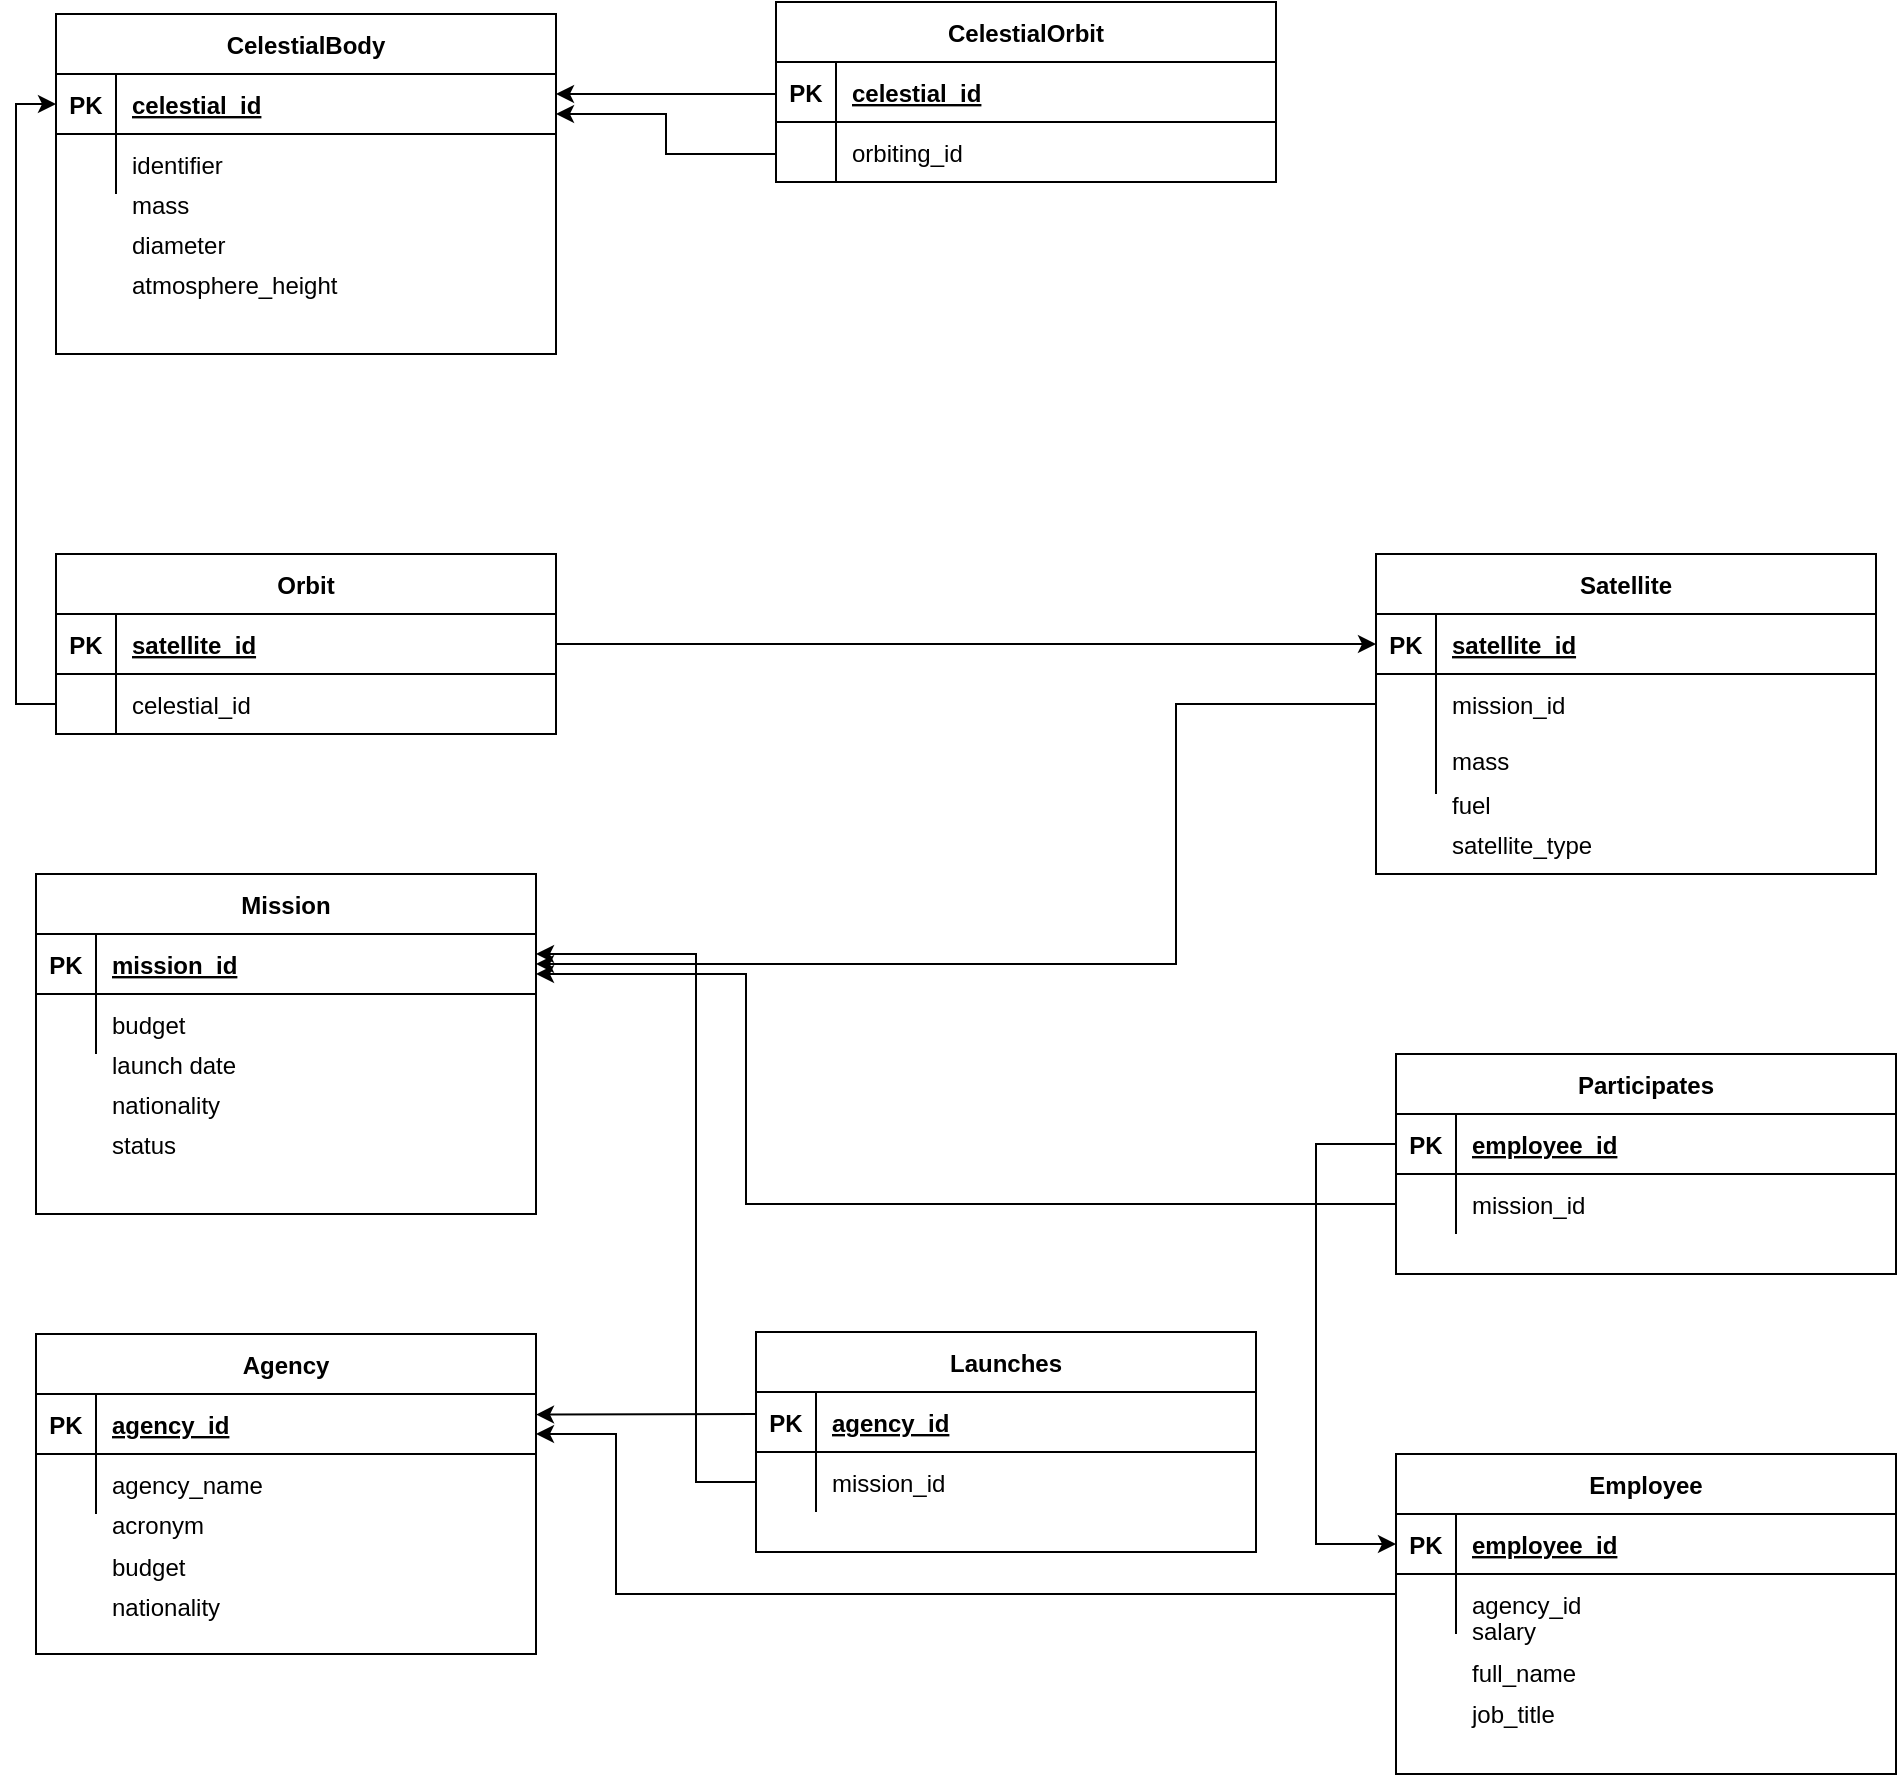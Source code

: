 <mxfile version="22.0.2" type="device">
  <diagram id="R2lEEEUBdFMjLlhIrx00" name="Page-1">
    <mxGraphModel dx="1418" dy="828" grid="1" gridSize="10" guides="1" tooltips="1" connect="1" arrows="1" fold="1" page="1" pageScale="1" pageWidth="850" pageHeight="1100" math="0" shadow="0" extFonts="Permanent Marker^https://fonts.googleapis.com/css?family=Permanent+Marker">
      <root>
        <mxCell id="0" />
        <mxCell id="1" parent="0" />
        <mxCell id="m0_RMol66rqbVka9p6_b-2" value="Orbit" style="shape=table;startSize=30;container=1;collapsible=1;childLayout=tableLayout;fixedRows=1;rowLines=0;fontStyle=1;align=center;resizeLast=1;" parent="1" vertex="1">
          <mxGeometry x="120" y="340" width="250" height="90" as="geometry" />
        </mxCell>
        <mxCell id="m0_RMol66rqbVka9p6_b-3" value="" style="shape=partialRectangle;collapsible=0;dropTarget=0;pointerEvents=0;fillColor=none;points=[[0,0.5],[1,0.5]];portConstraint=eastwest;top=0;left=0;right=0;bottom=1;" parent="m0_RMol66rqbVka9p6_b-2" vertex="1">
          <mxGeometry y="30" width="250" height="30" as="geometry" />
        </mxCell>
        <mxCell id="m0_RMol66rqbVka9p6_b-4" value="PK" style="shape=partialRectangle;overflow=hidden;connectable=0;fillColor=none;top=0;left=0;bottom=0;right=0;fontStyle=1;" parent="m0_RMol66rqbVka9p6_b-3" vertex="1">
          <mxGeometry width="30" height="30" as="geometry">
            <mxRectangle width="30" height="30" as="alternateBounds" />
          </mxGeometry>
        </mxCell>
        <mxCell id="m0_RMol66rqbVka9p6_b-5" value="satellite_id" style="shape=partialRectangle;overflow=hidden;connectable=0;fillColor=none;top=0;left=0;bottom=0;right=0;align=left;spacingLeft=6;fontStyle=5;" parent="m0_RMol66rqbVka9p6_b-3" vertex="1">
          <mxGeometry x="30" width="220" height="30" as="geometry">
            <mxRectangle width="220" height="30" as="alternateBounds" />
          </mxGeometry>
        </mxCell>
        <mxCell id="m0_RMol66rqbVka9p6_b-6" value="" style="shape=partialRectangle;collapsible=0;dropTarget=0;pointerEvents=0;fillColor=none;points=[[0,0.5],[1,0.5]];portConstraint=eastwest;top=0;left=0;right=0;bottom=0;" parent="m0_RMol66rqbVka9p6_b-2" vertex="1">
          <mxGeometry y="60" width="250" height="30" as="geometry" />
        </mxCell>
        <mxCell id="m0_RMol66rqbVka9p6_b-7" value="" style="shape=partialRectangle;overflow=hidden;connectable=0;fillColor=none;top=0;left=0;bottom=0;right=0;" parent="m0_RMol66rqbVka9p6_b-6" vertex="1">
          <mxGeometry width="30" height="30" as="geometry">
            <mxRectangle width="30" height="30" as="alternateBounds" />
          </mxGeometry>
        </mxCell>
        <mxCell id="m0_RMol66rqbVka9p6_b-8" value="celestial_id" style="shape=partialRectangle;overflow=hidden;connectable=0;fillColor=none;top=0;left=0;bottom=0;right=0;align=left;spacingLeft=6;" parent="m0_RMol66rqbVka9p6_b-6" vertex="1">
          <mxGeometry x="30" width="220" height="30" as="geometry">
            <mxRectangle width="220" height="30" as="alternateBounds" />
          </mxGeometry>
        </mxCell>
        <mxCell id="m0_RMol66rqbVka9p6_b-40" value="" style="group" parent="1" vertex="1" connectable="0">
          <mxGeometry x="790" y="340" width="250" height="180" as="geometry" />
        </mxCell>
        <mxCell id="C-vyLk0tnHw3VtMMgP7b-13" value="Satellite" style="shape=table;startSize=30;container=1;collapsible=1;childLayout=tableLayout;fixedRows=1;rowLines=0;fontStyle=1;align=center;resizeLast=1;" parent="m0_RMol66rqbVka9p6_b-40" vertex="1">
          <mxGeometry x="-10" width="250" height="160" as="geometry">
            <mxRectangle x="450" y="280" width="80" height="30" as="alternateBounds" />
          </mxGeometry>
        </mxCell>
        <mxCell id="C-vyLk0tnHw3VtMMgP7b-14" value="" style="shape=partialRectangle;collapsible=0;dropTarget=0;pointerEvents=0;fillColor=none;points=[[0,0.5],[1,0.5]];portConstraint=eastwest;top=0;left=0;right=0;bottom=1;" parent="C-vyLk0tnHw3VtMMgP7b-13" vertex="1">
          <mxGeometry y="30" width="250" height="30" as="geometry" />
        </mxCell>
        <mxCell id="C-vyLk0tnHw3VtMMgP7b-15" value="PK" style="shape=partialRectangle;overflow=hidden;connectable=0;fillColor=none;top=0;left=0;bottom=0;right=0;fontStyle=1;" parent="C-vyLk0tnHw3VtMMgP7b-14" vertex="1">
          <mxGeometry width="30" height="30" as="geometry">
            <mxRectangle width="30" height="30" as="alternateBounds" />
          </mxGeometry>
        </mxCell>
        <mxCell id="C-vyLk0tnHw3VtMMgP7b-16" value="satellite_id" style="shape=partialRectangle;overflow=hidden;connectable=0;fillColor=none;top=0;left=0;bottom=0;right=0;align=left;spacingLeft=6;fontStyle=5;" parent="C-vyLk0tnHw3VtMMgP7b-14" vertex="1">
          <mxGeometry x="30" width="220" height="30" as="geometry">
            <mxRectangle width="220" height="30" as="alternateBounds" />
          </mxGeometry>
        </mxCell>
        <mxCell id="C-vyLk0tnHw3VtMMgP7b-17" value="" style="shape=partialRectangle;collapsible=0;dropTarget=0;pointerEvents=0;fillColor=none;points=[[0,0.5],[1,0.5]];portConstraint=eastwest;top=0;left=0;right=0;bottom=0;" parent="C-vyLk0tnHw3VtMMgP7b-13" vertex="1">
          <mxGeometry y="60" width="250" height="30" as="geometry" />
        </mxCell>
        <mxCell id="C-vyLk0tnHw3VtMMgP7b-18" value="" style="shape=partialRectangle;overflow=hidden;connectable=0;fillColor=none;top=0;left=0;bottom=0;right=0;" parent="C-vyLk0tnHw3VtMMgP7b-17" vertex="1">
          <mxGeometry width="30" height="30" as="geometry">
            <mxRectangle width="30" height="30" as="alternateBounds" />
          </mxGeometry>
        </mxCell>
        <mxCell id="C-vyLk0tnHw3VtMMgP7b-19" value="mission_id" style="shape=partialRectangle;overflow=hidden;connectable=0;fillColor=none;top=0;left=0;bottom=0;right=0;align=left;spacingLeft=6;" parent="C-vyLk0tnHw3VtMMgP7b-17" vertex="1">
          <mxGeometry x="30" width="220" height="30" as="geometry">
            <mxRectangle width="220" height="30" as="alternateBounds" />
          </mxGeometry>
        </mxCell>
        <mxCell id="C-vyLk0tnHw3VtMMgP7b-20" value="" style="shape=partialRectangle;collapsible=0;dropTarget=0;pointerEvents=0;fillColor=none;points=[[0,0.5],[1,0.5]];portConstraint=eastwest;top=0;left=0;right=0;bottom=0;" parent="C-vyLk0tnHw3VtMMgP7b-13" vertex="1">
          <mxGeometry y="90" width="250" height="30" as="geometry" />
        </mxCell>
        <mxCell id="C-vyLk0tnHw3VtMMgP7b-21" value="" style="shape=partialRectangle;overflow=hidden;connectable=0;fillColor=none;top=0;left=0;bottom=0;right=0;" parent="C-vyLk0tnHw3VtMMgP7b-20" vertex="1">
          <mxGeometry width="30" height="30" as="geometry">
            <mxRectangle width="30" height="30" as="alternateBounds" />
          </mxGeometry>
        </mxCell>
        <mxCell id="C-vyLk0tnHw3VtMMgP7b-22" value="mass" style="shape=partialRectangle;overflow=hidden;connectable=0;fillColor=none;top=0;left=0;bottom=0;right=0;align=left;spacingLeft=6;verticalAlign=top;" parent="C-vyLk0tnHw3VtMMgP7b-20" vertex="1">
          <mxGeometry x="30" width="220" height="30" as="geometry">
            <mxRectangle width="220" height="30" as="alternateBounds" />
          </mxGeometry>
        </mxCell>
        <mxCell id="m0_RMol66rqbVka9p6_b-34" value="" style="shape=partialRectangle;collapsible=0;dropTarget=0;pointerEvents=0;fillColor=none;points=[[0,0.5],[1,0.5]];portConstraint=eastwest;top=0;left=0;right=0;bottom=0;" parent="m0_RMol66rqbVka9p6_b-40" vertex="1">
          <mxGeometry x="-10" y="110" width="250" height="30" as="geometry" />
        </mxCell>
        <mxCell id="m0_RMol66rqbVka9p6_b-35" value="" style="shape=partialRectangle;overflow=hidden;connectable=0;fillColor=none;top=0;left=0;bottom=0;right=0;" parent="m0_RMol66rqbVka9p6_b-34" vertex="1">
          <mxGeometry width="30" height="30" as="geometry">
            <mxRectangle width="30" height="30" as="alternateBounds" />
          </mxGeometry>
        </mxCell>
        <mxCell id="m0_RMol66rqbVka9p6_b-36" value="fuel" style="shape=partialRectangle;overflow=hidden;connectable=0;fillColor=none;top=0;left=0;bottom=0;right=0;align=left;spacingLeft=6;" parent="m0_RMol66rqbVka9p6_b-34" vertex="1">
          <mxGeometry x="30" width="220" height="30" as="geometry">
            <mxRectangle width="220" height="30" as="alternateBounds" />
          </mxGeometry>
        </mxCell>
        <mxCell id="m0_RMol66rqbVka9p6_b-37" value="" style="shape=partialRectangle;collapsible=0;dropTarget=0;pointerEvents=0;fillColor=none;points=[[0,0.5],[1,0.5]];portConstraint=eastwest;top=0;left=0;right=0;bottom=0;" parent="m0_RMol66rqbVka9p6_b-40" vertex="1">
          <mxGeometry x="-10" y="130" width="250" height="30" as="geometry" />
        </mxCell>
        <mxCell id="m0_RMol66rqbVka9p6_b-38" value="" style="shape=partialRectangle;overflow=hidden;connectable=0;fillColor=none;top=0;left=0;bottom=0;right=0;" parent="m0_RMol66rqbVka9p6_b-37" vertex="1">
          <mxGeometry width="30" height="30" as="geometry">
            <mxRectangle width="30" height="30" as="alternateBounds" />
          </mxGeometry>
        </mxCell>
        <mxCell id="m0_RMol66rqbVka9p6_b-39" value="satellite_type" style="shape=partialRectangle;overflow=hidden;connectable=0;fillColor=none;top=0;left=0;bottom=0;right=0;align=left;spacingLeft=6;" parent="m0_RMol66rqbVka9p6_b-37" vertex="1">
          <mxGeometry x="30" width="220" height="30" as="geometry">
            <mxRectangle width="220" height="30" as="alternateBounds" />
          </mxGeometry>
        </mxCell>
        <mxCell id="m0_RMol66rqbVka9p6_b-57" value="Mission" style="shape=table;startSize=30;container=1;collapsible=1;childLayout=tableLayout;fixedRows=1;rowLines=0;fontStyle=1;align=center;resizeLast=1;" parent="1" vertex="1">
          <mxGeometry x="110" y="500" width="250" height="170" as="geometry" />
        </mxCell>
        <mxCell id="m0_RMol66rqbVka9p6_b-58" value="" style="shape=partialRectangle;collapsible=0;dropTarget=0;pointerEvents=0;fillColor=none;points=[[0,0.5],[1,0.5]];portConstraint=eastwest;top=0;left=0;right=0;bottom=1;" parent="m0_RMol66rqbVka9p6_b-57" vertex="1">
          <mxGeometry y="30" width="250" height="30" as="geometry" />
        </mxCell>
        <mxCell id="m0_RMol66rqbVka9p6_b-59" value="PK" style="shape=partialRectangle;overflow=hidden;connectable=0;fillColor=none;top=0;left=0;bottom=0;right=0;fontStyle=1;" parent="m0_RMol66rqbVka9p6_b-58" vertex="1">
          <mxGeometry width="30" height="30" as="geometry">
            <mxRectangle width="30" height="30" as="alternateBounds" />
          </mxGeometry>
        </mxCell>
        <mxCell id="m0_RMol66rqbVka9p6_b-60" value="mission_id" style="shape=partialRectangle;overflow=hidden;connectable=0;fillColor=none;top=0;left=0;bottom=0;right=0;align=left;spacingLeft=6;fontStyle=5;" parent="m0_RMol66rqbVka9p6_b-58" vertex="1">
          <mxGeometry x="30" width="220" height="30" as="geometry">
            <mxRectangle width="220" height="30" as="alternateBounds" />
          </mxGeometry>
        </mxCell>
        <mxCell id="m0_RMol66rqbVka9p6_b-61" value="" style="shape=partialRectangle;collapsible=0;dropTarget=0;pointerEvents=0;fillColor=none;points=[[0,0.5],[1,0.5]];portConstraint=eastwest;top=0;left=0;right=0;bottom=0;" parent="m0_RMol66rqbVka9p6_b-57" vertex="1">
          <mxGeometry y="60" width="250" height="30" as="geometry" />
        </mxCell>
        <mxCell id="m0_RMol66rqbVka9p6_b-62" value="" style="shape=partialRectangle;overflow=hidden;connectable=0;fillColor=none;top=0;left=0;bottom=0;right=0;" parent="m0_RMol66rqbVka9p6_b-61" vertex="1">
          <mxGeometry width="30" height="30" as="geometry">
            <mxRectangle width="30" height="30" as="alternateBounds" />
          </mxGeometry>
        </mxCell>
        <mxCell id="m0_RMol66rqbVka9p6_b-63" value="budget" style="shape=partialRectangle;overflow=hidden;connectable=0;fillColor=none;top=0;left=0;bottom=0;right=0;align=left;spacingLeft=6;" parent="m0_RMol66rqbVka9p6_b-61" vertex="1">
          <mxGeometry x="30" width="220" height="30" as="geometry">
            <mxRectangle width="220" height="30" as="alternateBounds" />
          </mxGeometry>
        </mxCell>
        <mxCell id="m0_RMol66rqbVka9p6_b-80" value="" style="group" parent="1" vertex="1" connectable="0">
          <mxGeometry x="120" y="70" width="250" height="210" as="geometry" />
        </mxCell>
        <mxCell id="m0_RMol66rqbVka9p6_b-68" value="" style="group" parent="m0_RMol66rqbVka9p6_b-80" vertex="1" connectable="0">
          <mxGeometry width="250" height="210" as="geometry" />
        </mxCell>
        <mxCell id="C-vyLk0tnHw3VtMMgP7b-23" value="CelestialBody" style="shape=table;startSize=30;container=1;collapsible=1;childLayout=tableLayout;fixedRows=1;rowLines=0;fontStyle=1;align=center;resizeLast=1;" parent="m0_RMol66rqbVka9p6_b-68" vertex="1">
          <mxGeometry width="250" height="170" as="geometry" />
        </mxCell>
        <mxCell id="C-vyLk0tnHw3VtMMgP7b-24" value="" style="shape=partialRectangle;collapsible=0;dropTarget=0;pointerEvents=0;fillColor=none;points=[[0,0.5],[1,0.5]];portConstraint=eastwest;top=0;left=0;right=0;bottom=1;" parent="C-vyLk0tnHw3VtMMgP7b-23" vertex="1">
          <mxGeometry y="30" width="250" height="30" as="geometry" />
        </mxCell>
        <mxCell id="C-vyLk0tnHw3VtMMgP7b-25" value="PK" style="shape=partialRectangle;overflow=hidden;connectable=0;fillColor=none;top=0;left=0;bottom=0;right=0;fontStyle=1;" parent="C-vyLk0tnHw3VtMMgP7b-24" vertex="1">
          <mxGeometry width="30" height="30" as="geometry">
            <mxRectangle width="30" height="30" as="alternateBounds" />
          </mxGeometry>
        </mxCell>
        <mxCell id="C-vyLk0tnHw3VtMMgP7b-26" value="celestial_id" style="shape=partialRectangle;overflow=hidden;connectable=0;fillColor=none;top=0;left=0;bottom=0;right=0;align=left;spacingLeft=6;fontStyle=5;" parent="C-vyLk0tnHw3VtMMgP7b-24" vertex="1">
          <mxGeometry x="30" width="220" height="30" as="geometry">
            <mxRectangle width="220" height="30" as="alternateBounds" />
          </mxGeometry>
        </mxCell>
        <mxCell id="C-vyLk0tnHw3VtMMgP7b-27" value="" style="shape=partialRectangle;collapsible=0;dropTarget=0;pointerEvents=0;fillColor=none;points=[[0,0.5],[1,0.5]];portConstraint=eastwest;top=0;left=0;right=0;bottom=0;" parent="C-vyLk0tnHw3VtMMgP7b-23" vertex="1">
          <mxGeometry y="60" width="250" height="30" as="geometry" />
        </mxCell>
        <mxCell id="C-vyLk0tnHw3VtMMgP7b-28" value="" style="shape=partialRectangle;overflow=hidden;connectable=0;fillColor=none;top=0;left=0;bottom=0;right=0;" parent="C-vyLk0tnHw3VtMMgP7b-27" vertex="1">
          <mxGeometry width="30" height="30" as="geometry">
            <mxRectangle width="30" height="30" as="alternateBounds" />
          </mxGeometry>
        </mxCell>
        <mxCell id="C-vyLk0tnHw3VtMMgP7b-29" value="identifier" style="shape=partialRectangle;overflow=hidden;connectable=0;fillColor=none;top=0;left=0;bottom=0;right=0;align=left;spacingLeft=6;" parent="C-vyLk0tnHw3VtMMgP7b-27" vertex="1">
          <mxGeometry x="30" width="220" height="30" as="geometry">
            <mxRectangle width="220" height="30" as="alternateBounds" />
          </mxGeometry>
        </mxCell>
        <mxCell id="m0_RMol66rqbVka9p6_b-64" value="" style="shape=partialRectangle;collapsible=0;dropTarget=0;pointerEvents=0;fillColor=none;points=[[0,0.5],[1,0.5]];portConstraint=eastwest;top=0;left=0;right=0;bottom=0;" parent="m0_RMol66rqbVka9p6_b-68" vertex="1">
          <mxGeometry y="80" width="250" height="30" as="geometry" />
        </mxCell>
        <mxCell id="m0_RMol66rqbVka9p6_b-65" value="" style="shape=partialRectangle;overflow=hidden;connectable=0;fillColor=none;top=0;left=0;bottom=0;right=0;" parent="m0_RMol66rqbVka9p6_b-64" vertex="1">
          <mxGeometry width="30" height="30" as="geometry">
            <mxRectangle width="30" height="30" as="alternateBounds" />
          </mxGeometry>
        </mxCell>
        <mxCell id="m0_RMol66rqbVka9p6_b-66" value="mass" style="shape=partialRectangle;overflow=hidden;connectable=0;fillColor=none;top=0;left=0;bottom=0;right=0;align=left;spacingLeft=6;" parent="m0_RMol66rqbVka9p6_b-64" vertex="1">
          <mxGeometry x="30" width="220" height="30" as="geometry">
            <mxRectangle width="220" height="30" as="alternateBounds" />
          </mxGeometry>
        </mxCell>
        <mxCell id="m0_RMol66rqbVka9p6_b-71" value="" style="shape=partialRectangle;collapsible=0;dropTarget=0;pointerEvents=0;fillColor=none;points=[[0,0.5],[1,0.5]];portConstraint=eastwest;top=0;left=0;right=0;bottom=0;" parent="m0_RMol66rqbVka9p6_b-68" vertex="1">
          <mxGeometry y="100" width="250" height="30" as="geometry" />
        </mxCell>
        <mxCell id="m0_RMol66rqbVka9p6_b-72" value="" style="shape=partialRectangle;overflow=hidden;connectable=0;fillColor=none;top=0;left=0;bottom=0;right=0;" parent="m0_RMol66rqbVka9p6_b-71" vertex="1">
          <mxGeometry width="30" height="30" as="geometry">
            <mxRectangle width="30" height="30" as="alternateBounds" />
          </mxGeometry>
        </mxCell>
        <mxCell id="m0_RMol66rqbVka9p6_b-73" value="diameter" style="shape=partialRectangle;overflow=hidden;connectable=0;fillColor=none;top=0;left=0;bottom=0;right=0;align=left;spacingLeft=6;" parent="m0_RMol66rqbVka9p6_b-71" vertex="1">
          <mxGeometry x="30" width="220" height="30" as="geometry">
            <mxRectangle width="220" height="30" as="alternateBounds" />
          </mxGeometry>
        </mxCell>
        <mxCell id="m0_RMol66rqbVka9p6_b-74" value="" style="shape=partialRectangle;collapsible=0;dropTarget=0;pointerEvents=0;fillColor=none;points=[[0,0.5],[1,0.5]];portConstraint=eastwest;top=0;left=0;right=0;bottom=0;" parent="m0_RMol66rqbVka9p6_b-68" vertex="1">
          <mxGeometry y="120" width="250" height="30" as="geometry" />
        </mxCell>
        <mxCell id="m0_RMol66rqbVka9p6_b-75" value="" style="shape=partialRectangle;overflow=hidden;connectable=0;fillColor=none;top=0;left=0;bottom=0;right=0;" parent="m0_RMol66rqbVka9p6_b-74" vertex="1">
          <mxGeometry width="30" height="30" as="geometry">
            <mxRectangle width="30" height="30" as="alternateBounds" />
          </mxGeometry>
        </mxCell>
        <mxCell id="m0_RMol66rqbVka9p6_b-76" value="atmosphere_height" style="shape=partialRectangle;overflow=hidden;connectable=0;fillColor=none;top=0;left=0;bottom=0;right=0;align=left;spacingLeft=6;" parent="m0_RMol66rqbVka9p6_b-74" vertex="1">
          <mxGeometry x="30" width="220" height="30" as="geometry">
            <mxRectangle width="220" height="30" as="alternateBounds" />
          </mxGeometry>
        </mxCell>
        <mxCell id="m0_RMol66rqbVka9p6_b-77" value="" style="shape=partialRectangle;collapsible=0;dropTarget=0;pointerEvents=0;fillColor=none;points=[[0,0.5],[1,0.5]];portConstraint=eastwest;top=0;left=0;right=0;bottom=0;" parent="m0_RMol66rqbVka9p6_b-68" vertex="1">
          <mxGeometry y="140" width="250" height="30" as="geometry" />
        </mxCell>
        <mxCell id="m0_RMol66rqbVka9p6_b-78" value="" style="shape=partialRectangle;overflow=hidden;connectable=0;fillColor=none;top=0;left=0;bottom=0;right=0;" parent="m0_RMol66rqbVka9p6_b-77" vertex="1">
          <mxGeometry width="30" height="30" as="geometry">
            <mxRectangle width="30" height="30" as="alternateBounds" />
          </mxGeometry>
        </mxCell>
        <mxCell id="m0_RMol66rqbVka9p6_b-79" value="" style="shape=partialRectangle;overflow=hidden;connectable=0;fillColor=none;top=0;left=0;bottom=0;right=0;align=left;spacingLeft=6;" parent="m0_RMol66rqbVka9p6_b-77" vertex="1">
          <mxGeometry x="30" width="220" height="30" as="geometry">
            <mxRectangle width="220" height="30" as="alternateBounds" />
          </mxGeometry>
        </mxCell>
        <mxCell id="m0_RMol66rqbVka9p6_b-103" value="" style="shape=partialRectangle;collapsible=0;dropTarget=0;pointerEvents=0;fillColor=none;points=[[0,0.5],[1,0.5]];portConstraint=eastwest;top=0;left=0;right=0;bottom=0;" parent="1" vertex="1">
          <mxGeometry x="110" y="580" width="250" height="30" as="geometry" />
        </mxCell>
        <mxCell id="m0_RMol66rqbVka9p6_b-104" value="" style="shape=partialRectangle;overflow=hidden;connectable=0;fillColor=none;top=0;left=0;bottom=0;right=0;" parent="m0_RMol66rqbVka9p6_b-103" vertex="1">
          <mxGeometry width="30" height="30" as="geometry">
            <mxRectangle width="30" height="30" as="alternateBounds" />
          </mxGeometry>
        </mxCell>
        <mxCell id="m0_RMol66rqbVka9p6_b-105" value="launch date" style="shape=partialRectangle;overflow=hidden;connectable=0;fillColor=none;top=0;left=0;bottom=0;right=0;align=left;spacingLeft=6;" parent="m0_RMol66rqbVka9p6_b-103" vertex="1">
          <mxGeometry x="30" width="220" height="30" as="geometry">
            <mxRectangle width="220" height="30" as="alternateBounds" />
          </mxGeometry>
        </mxCell>
        <mxCell id="m0_RMol66rqbVka9p6_b-106" value="" style="shape=partialRectangle;collapsible=0;dropTarget=0;pointerEvents=0;fillColor=none;points=[[0,0.5],[1,0.5]];portConstraint=eastwest;top=0;left=0;right=0;bottom=0;" parent="1" vertex="1">
          <mxGeometry x="110" y="600" width="250" height="30" as="geometry" />
        </mxCell>
        <mxCell id="m0_RMol66rqbVka9p6_b-107" value="" style="shape=partialRectangle;overflow=hidden;connectable=0;fillColor=none;top=0;left=0;bottom=0;right=0;" parent="m0_RMol66rqbVka9p6_b-106" vertex="1">
          <mxGeometry width="30" height="30" as="geometry">
            <mxRectangle width="30" height="30" as="alternateBounds" />
          </mxGeometry>
        </mxCell>
        <mxCell id="m0_RMol66rqbVka9p6_b-108" value="nationality" style="shape=partialRectangle;overflow=hidden;connectable=0;fillColor=none;top=0;left=0;bottom=0;right=0;align=left;spacingLeft=6;" parent="m0_RMol66rqbVka9p6_b-106" vertex="1">
          <mxGeometry x="30" width="220" height="30" as="geometry">
            <mxRectangle width="220" height="30" as="alternateBounds" />
          </mxGeometry>
        </mxCell>
        <mxCell id="m0_RMol66rqbVka9p6_b-109" value="" style="group" parent="1" vertex="1" connectable="0">
          <mxGeometry x="110" y="730" width="250" height="160" as="geometry" />
        </mxCell>
        <mxCell id="m0_RMol66rqbVka9p6_b-97" value="" style="shape=partialRectangle;collapsible=0;dropTarget=0;pointerEvents=0;fillColor=none;points=[[0,0.5],[1,0.5]];portConstraint=eastwest;top=0;left=0;right=0;bottom=0;" parent="m0_RMol66rqbVka9p6_b-109" vertex="1">
          <mxGeometry y="80" width="250" height="30" as="geometry" />
        </mxCell>
        <mxCell id="m0_RMol66rqbVka9p6_b-98" value="" style="shape=partialRectangle;overflow=hidden;connectable=0;fillColor=none;top=0;left=0;bottom=0;right=0;" parent="m0_RMol66rqbVka9p6_b-97" vertex="1">
          <mxGeometry width="30" height="30" as="geometry">
            <mxRectangle width="30" height="30" as="alternateBounds" />
          </mxGeometry>
        </mxCell>
        <mxCell id="m0_RMol66rqbVka9p6_b-99" value="acronym" style="shape=partialRectangle;overflow=hidden;connectable=0;fillColor=none;top=0;left=0;bottom=0;right=0;align=left;spacingLeft=6;" parent="m0_RMol66rqbVka9p6_b-97" vertex="1">
          <mxGeometry x="30" width="220" height="30" as="geometry">
            <mxRectangle width="220" height="30" as="alternateBounds" />
          </mxGeometry>
        </mxCell>
        <mxCell id="JROfIVNgz-aV0V7Kpqzj-13" value="" style="group" parent="m0_RMol66rqbVka9p6_b-109" vertex="1" connectable="0">
          <mxGeometry width="250" height="160" as="geometry" />
        </mxCell>
        <mxCell id="m0_RMol66rqbVka9p6_b-48" value="Agency" style="shape=table;startSize=30;container=1;collapsible=1;childLayout=tableLayout;fixedRows=1;rowLines=0;fontStyle=1;align=center;resizeLast=1;" parent="JROfIVNgz-aV0V7Kpqzj-13" vertex="1">
          <mxGeometry width="250" height="160" as="geometry" />
        </mxCell>
        <mxCell id="m0_RMol66rqbVka9p6_b-49" value="" style="shape=partialRectangle;collapsible=0;dropTarget=0;pointerEvents=0;fillColor=none;points=[[0,0.5],[1,0.5]];portConstraint=eastwest;top=0;left=0;right=0;bottom=1;" parent="m0_RMol66rqbVka9p6_b-48" vertex="1">
          <mxGeometry y="30" width="250" height="30" as="geometry" />
        </mxCell>
        <mxCell id="m0_RMol66rqbVka9p6_b-50" value="PK" style="shape=partialRectangle;overflow=hidden;connectable=0;fillColor=none;top=0;left=0;bottom=0;right=0;fontStyle=1;" parent="m0_RMol66rqbVka9p6_b-49" vertex="1">
          <mxGeometry width="30" height="30" as="geometry">
            <mxRectangle width="30" height="30" as="alternateBounds" />
          </mxGeometry>
        </mxCell>
        <mxCell id="m0_RMol66rqbVka9p6_b-51" value="agency_id" style="shape=partialRectangle;overflow=hidden;connectable=0;fillColor=none;top=0;left=0;bottom=0;right=0;align=left;spacingLeft=6;fontStyle=5;" parent="m0_RMol66rqbVka9p6_b-49" vertex="1">
          <mxGeometry x="30" width="220" height="30" as="geometry">
            <mxRectangle width="220" height="30" as="alternateBounds" />
          </mxGeometry>
        </mxCell>
        <mxCell id="m0_RMol66rqbVka9p6_b-52" value="" style="shape=partialRectangle;collapsible=0;dropTarget=0;pointerEvents=0;fillColor=none;points=[[0,0.5],[1,0.5]];portConstraint=eastwest;top=0;left=0;right=0;bottom=0;" parent="m0_RMol66rqbVka9p6_b-48" vertex="1">
          <mxGeometry y="60" width="250" height="30" as="geometry" />
        </mxCell>
        <mxCell id="m0_RMol66rqbVka9p6_b-53" value="" style="shape=partialRectangle;overflow=hidden;connectable=0;fillColor=none;top=0;left=0;bottom=0;right=0;" parent="m0_RMol66rqbVka9p6_b-52" vertex="1">
          <mxGeometry width="30" height="30" as="geometry">
            <mxRectangle width="30" height="30" as="alternateBounds" />
          </mxGeometry>
        </mxCell>
        <mxCell id="m0_RMol66rqbVka9p6_b-54" value="agency_name" style="shape=partialRectangle;overflow=hidden;connectable=0;fillColor=none;top=0;left=0;bottom=0;right=0;align=left;spacingLeft=6;" parent="m0_RMol66rqbVka9p6_b-52" vertex="1">
          <mxGeometry x="30" width="220" height="30" as="geometry">
            <mxRectangle width="220" height="30" as="alternateBounds" />
          </mxGeometry>
        </mxCell>
        <mxCell id="JROfIVNgz-aV0V7Kpqzj-7" value="" style="shape=partialRectangle;collapsible=0;dropTarget=0;pointerEvents=0;fillColor=none;points=[[0,0.5],[1,0.5]];portConstraint=eastwest;top=0;left=0;right=0;bottom=0;" parent="JROfIVNgz-aV0V7Kpqzj-13" vertex="1">
          <mxGeometry y="101" width="250" height="30" as="geometry" />
        </mxCell>
        <mxCell id="JROfIVNgz-aV0V7Kpqzj-8" value="" style="shape=partialRectangle;overflow=hidden;connectable=0;fillColor=none;top=0;left=0;bottom=0;right=0;" parent="JROfIVNgz-aV0V7Kpqzj-7" vertex="1">
          <mxGeometry width="30" height="30" as="geometry">
            <mxRectangle width="30" height="30" as="alternateBounds" />
          </mxGeometry>
        </mxCell>
        <mxCell id="JROfIVNgz-aV0V7Kpqzj-9" value="budget" style="shape=partialRectangle;overflow=hidden;connectable=0;fillColor=none;top=0;left=0;bottom=0;right=0;align=left;spacingLeft=6;" parent="JROfIVNgz-aV0V7Kpqzj-7" vertex="1">
          <mxGeometry x="30" width="220" height="30" as="geometry">
            <mxRectangle width="220" height="30" as="alternateBounds" />
          </mxGeometry>
        </mxCell>
        <mxCell id="JROfIVNgz-aV0V7Kpqzj-10" value="" style="shape=partialRectangle;collapsible=0;dropTarget=0;pointerEvents=0;fillColor=none;points=[[0,0.5],[1,0.5]];portConstraint=eastwest;top=0;left=0;right=0;bottom=0;" parent="JROfIVNgz-aV0V7Kpqzj-13" vertex="1">
          <mxGeometry y="121" width="250" height="30" as="geometry" />
        </mxCell>
        <mxCell id="JROfIVNgz-aV0V7Kpqzj-11" value="" style="shape=partialRectangle;overflow=hidden;connectable=0;fillColor=none;top=0;left=0;bottom=0;right=0;" parent="JROfIVNgz-aV0V7Kpqzj-10" vertex="1">
          <mxGeometry width="30" height="30" as="geometry">
            <mxRectangle width="30" height="30" as="alternateBounds" />
          </mxGeometry>
        </mxCell>
        <mxCell id="JROfIVNgz-aV0V7Kpqzj-12" value="nationality" style="shape=partialRectangle;overflow=hidden;connectable=0;fillColor=none;top=0;left=0;bottom=0;right=0;align=left;spacingLeft=6;" parent="JROfIVNgz-aV0V7Kpqzj-10" vertex="1">
          <mxGeometry x="30" width="220" height="30" as="geometry">
            <mxRectangle width="220" height="30" as="alternateBounds" />
          </mxGeometry>
        </mxCell>
        <mxCell id="m0_RMol66rqbVka9p6_b-110" value="" style="group" parent="1" vertex="1" connectable="0">
          <mxGeometry x="790" y="780" width="250" height="160" as="geometry" />
        </mxCell>
        <mxCell id="m0_RMol66rqbVka9p6_b-41" value="Employee" style="shape=table;startSize=30;container=1;collapsible=1;childLayout=tableLayout;fixedRows=1;rowLines=0;fontStyle=1;align=center;resizeLast=1;" parent="m0_RMol66rqbVka9p6_b-110" vertex="1">
          <mxGeometry y="10" width="250" height="160" as="geometry" />
        </mxCell>
        <mxCell id="m0_RMol66rqbVka9p6_b-42" value="" style="shape=partialRectangle;collapsible=0;dropTarget=0;pointerEvents=0;fillColor=none;points=[[0,0.5],[1,0.5]];portConstraint=eastwest;top=0;left=0;right=0;bottom=1;" parent="m0_RMol66rqbVka9p6_b-41" vertex="1">
          <mxGeometry y="30" width="250" height="30" as="geometry" />
        </mxCell>
        <mxCell id="m0_RMol66rqbVka9p6_b-43" value="PK" style="shape=partialRectangle;overflow=hidden;connectable=0;fillColor=none;top=0;left=0;bottom=0;right=0;fontStyle=1;" parent="m0_RMol66rqbVka9p6_b-42" vertex="1">
          <mxGeometry width="30" height="30" as="geometry">
            <mxRectangle width="30" height="30" as="alternateBounds" />
          </mxGeometry>
        </mxCell>
        <mxCell id="m0_RMol66rqbVka9p6_b-44" value="employee_id" style="shape=partialRectangle;overflow=hidden;connectable=0;fillColor=none;top=0;left=0;bottom=0;right=0;align=left;spacingLeft=6;fontStyle=5;" parent="m0_RMol66rqbVka9p6_b-42" vertex="1">
          <mxGeometry x="30" width="220" height="30" as="geometry">
            <mxRectangle width="220" height="30" as="alternateBounds" />
          </mxGeometry>
        </mxCell>
        <mxCell id="m0_RMol66rqbVka9p6_b-45" value="" style="shape=partialRectangle;collapsible=0;dropTarget=0;pointerEvents=0;fillColor=none;points=[[0,0.5],[1,0.5]];portConstraint=eastwest;top=0;left=0;right=0;bottom=0;" parent="m0_RMol66rqbVka9p6_b-41" vertex="1">
          <mxGeometry y="60" width="250" height="30" as="geometry" />
        </mxCell>
        <mxCell id="m0_RMol66rqbVka9p6_b-46" value="" style="shape=partialRectangle;overflow=hidden;connectable=0;fillColor=none;top=0;left=0;bottom=0;right=0;" parent="m0_RMol66rqbVka9p6_b-45" vertex="1">
          <mxGeometry width="30" height="30" as="geometry">
            <mxRectangle width="30" height="30" as="alternateBounds" />
          </mxGeometry>
        </mxCell>
        <mxCell id="m0_RMol66rqbVka9p6_b-47" value="agency_id" style="shape=partialRectangle;overflow=hidden;connectable=0;fillColor=none;top=0;left=0;bottom=0;right=0;align=left;spacingLeft=6;" parent="m0_RMol66rqbVka9p6_b-45" vertex="1">
          <mxGeometry x="30" width="220" height="30" as="geometry">
            <mxRectangle width="220" height="30" as="alternateBounds" />
          </mxGeometry>
        </mxCell>
        <mxCell id="m0_RMol66rqbVka9p6_b-91" value="" style="shape=partialRectangle;collapsible=0;dropTarget=0;pointerEvents=0;fillColor=none;points=[[0,0.5],[1,0.5]];portConstraint=eastwest;top=0;left=0;right=0;bottom=0;" parent="m0_RMol66rqbVka9p6_b-110" vertex="1">
          <mxGeometry y="100.998" width="250" height="35.556" as="geometry" />
        </mxCell>
        <mxCell id="m0_RMol66rqbVka9p6_b-92" value="" style="shape=partialRectangle;overflow=hidden;connectable=0;fillColor=none;top=0;left=0;bottom=0;right=0;" parent="m0_RMol66rqbVka9p6_b-91" vertex="1">
          <mxGeometry width="30" height="35.556" as="geometry">
            <mxRectangle width="30" height="30" as="alternateBounds" />
          </mxGeometry>
        </mxCell>
        <mxCell id="m0_RMol66rqbVka9p6_b-93" value="full_name" style="shape=partialRectangle;overflow=hidden;connectable=0;fillColor=none;top=0;left=0;bottom=0;right=0;align=left;spacingLeft=6;" parent="m0_RMol66rqbVka9p6_b-91" vertex="1">
          <mxGeometry x="30" width="220" height="35.556" as="geometry">
            <mxRectangle width="220" height="30" as="alternateBounds" />
          </mxGeometry>
        </mxCell>
        <mxCell id="m0_RMol66rqbVka9p6_b-94" value="" style="shape=partialRectangle;collapsible=0;dropTarget=0;pointerEvents=0;fillColor=none;points=[[0,0.5],[1,0.5]];portConstraint=eastwest;top=0;left=0;right=0;bottom=0;" parent="m0_RMol66rqbVka9p6_b-110" vertex="1">
          <mxGeometry y="121.481" width="250" height="35.556" as="geometry" />
        </mxCell>
        <mxCell id="m0_RMol66rqbVka9p6_b-95" value="" style="shape=partialRectangle;overflow=hidden;connectable=0;fillColor=none;top=0;left=0;bottom=0;right=0;" parent="m0_RMol66rqbVka9p6_b-94" vertex="1">
          <mxGeometry width="30" height="35.556" as="geometry">
            <mxRectangle width="30" height="30" as="alternateBounds" />
          </mxGeometry>
        </mxCell>
        <mxCell id="m0_RMol66rqbVka9p6_b-96" value="job_title" style="shape=partialRectangle;overflow=hidden;connectable=0;fillColor=none;top=0;left=0;bottom=0;right=0;align=left;spacingLeft=6;" parent="m0_RMol66rqbVka9p6_b-94" vertex="1">
          <mxGeometry x="30" width="220" height="35.556" as="geometry">
            <mxRectangle width="220" height="30" as="alternateBounds" />
          </mxGeometry>
        </mxCell>
        <mxCell id="m0_RMol66rqbVka9p6_b-175" value="" style="shape=partialRectangle;collapsible=0;dropTarget=0;pointerEvents=0;fillColor=none;points=[[0,0.5],[1,0.5]];portConstraint=eastwest;top=0;left=0;right=0;bottom=0;" parent="m0_RMol66rqbVka9p6_b-110" vertex="1">
          <mxGeometry y="79.998" width="250" height="35.556" as="geometry" />
        </mxCell>
        <mxCell id="m0_RMol66rqbVka9p6_b-176" value="" style="shape=partialRectangle;overflow=hidden;connectable=0;fillColor=none;top=0;left=0;bottom=0;right=0;" parent="m0_RMol66rqbVka9p6_b-175" vertex="1">
          <mxGeometry width="30" height="35.556" as="geometry">
            <mxRectangle width="30" height="30" as="alternateBounds" />
          </mxGeometry>
        </mxCell>
        <mxCell id="m0_RMol66rqbVka9p6_b-177" value="salary" style="shape=partialRectangle;overflow=hidden;connectable=0;fillColor=none;top=0;left=0;bottom=0;right=0;align=left;spacingLeft=6;" parent="m0_RMol66rqbVka9p6_b-175" vertex="1">
          <mxGeometry x="30" width="220" height="35.556" as="geometry">
            <mxRectangle width="220" height="30" as="alternateBounds" />
          </mxGeometry>
        </mxCell>
        <mxCell id="m0_RMol66rqbVka9p6_b-111" value="" style="shape=partialRectangle;collapsible=0;dropTarget=0;pointerEvents=0;fillColor=none;points=[[0,0.5],[1,0.5]];portConstraint=eastwest;top=0;left=0;right=0;bottom=0;" parent="1" vertex="1">
          <mxGeometry x="110" y="620" width="250" height="30" as="geometry" />
        </mxCell>
        <mxCell id="m0_RMol66rqbVka9p6_b-112" value="" style="shape=partialRectangle;overflow=hidden;connectable=0;fillColor=none;top=0;left=0;bottom=0;right=0;" parent="m0_RMol66rqbVka9p6_b-111" vertex="1">
          <mxGeometry width="30" height="30" as="geometry">
            <mxRectangle width="30" height="30" as="alternateBounds" />
          </mxGeometry>
        </mxCell>
        <mxCell id="m0_RMol66rqbVka9p6_b-113" value="status" style="shape=partialRectangle;overflow=hidden;connectable=0;fillColor=none;top=0;left=0;bottom=0;right=0;align=left;spacingLeft=6;" parent="m0_RMol66rqbVka9p6_b-111" vertex="1">
          <mxGeometry x="30" width="220" height="30" as="geometry">
            <mxRectangle width="220" height="30" as="alternateBounds" />
          </mxGeometry>
        </mxCell>
        <mxCell id="m0_RMol66rqbVka9p6_b-114" value="" style="shape=partialRectangle;collapsible=0;dropTarget=0;pointerEvents=0;fillColor=none;points=[[0,0.5],[1,0.5]];portConstraint=eastwest;top=0;left=0;right=0;bottom=0;" parent="1" vertex="1">
          <mxGeometry x="110" y="640" width="250" height="30" as="geometry" />
        </mxCell>
        <mxCell id="m0_RMol66rqbVka9p6_b-115" value="" style="shape=partialRectangle;overflow=hidden;connectable=0;fillColor=none;top=0;left=0;bottom=0;right=0;" parent="m0_RMol66rqbVka9p6_b-114" vertex="1">
          <mxGeometry width="30" height="30" as="geometry">
            <mxRectangle width="30" height="30" as="alternateBounds" />
          </mxGeometry>
        </mxCell>
        <mxCell id="m0_RMol66rqbVka9p6_b-116" value="" style="shape=partialRectangle;overflow=hidden;connectable=0;fillColor=none;top=0;left=0;bottom=0;right=0;align=left;spacingLeft=6;" parent="m0_RMol66rqbVka9p6_b-114" vertex="1">
          <mxGeometry x="30" width="220" height="30" as="geometry">
            <mxRectangle width="220" height="30" as="alternateBounds" />
          </mxGeometry>
        </mxCell>
        <mxCell id="m0_RMol66rqbVka9p6_b-146" style="edgeStyle=orthogonalEdgeStyle;rounded=0;orthogonalLoop=1;jettySize=auto;html=1;" parent="1" source="C-vyLk0tnHw3VtMMgP7b-17" target="m0_RMol66rqbVka9p6_b-58" edge="1">
          <mxGeometry relative="1" as="geometry">
            <Array as="points">
              <mxPoint x="680" y="415" />
              <mxPoint x="680" y="545" />
            </Array>
          </mxGeometry>
        </mxCell>
        <mxCell id="m0_RMol66rqbVka9p6_b-157" value="" style="group" parent="1" vertex="1" connectable="0">
          <mxGeometry x="790" y="590" width="250" height="110" as="geometry" />
        </mxCell>
        <mxCell id="m0_RMol66rqbVka9p6_b-147" value="Participates" style="shape=table;startSize=30;container=1;collapsible=1;childLayout=tableLayout;fixedRows=1;rowLines=0;fontStyle=1;align=center;resizeLast=1;" parent="m0_RMol66rqbVka9p6_b-157" vertex="1">
          <mxGeometry width="250" height="110" as="geometry" />
        </mxCell>
        <mxCell id="m0_RMol66rqbVka9p6_b-148" value="" style="shape=partialRectangle;collapsible=0;dropTarget=0;pointerEvents=0;fillColor=none;points=[[0,0.5],[1,0.5]];portConstraint=eastwest;top=0;left=0;right=0;bottom=1;" parent="m0_RMol66rqbVka9p6_b-147" vertex="1">
          <mxGeometry y="30" width="250" height="30" as="geometry" />
        </mxCell>
        <mxCell id="m0_RMol66rqbVka9p6_b-149" value="PK" style="shape=partialRectangle;overflow=hidden;connectable=0;fillColor=none;top=0;left=0;bottom=0;right=0;fontStyle=1;" parent="m0_RMol66rqbVka9p6_b-148" vertex="1">
          <mxGeometry width="30" height="30" as="geometry">
            <mxRectangle width="30" height="30" as="alternateBounds" />
          </mxGeometry>
        </mxCell>
        <mxCell id="m0_RMol66rqbVka9p6_b-150" value="employee_id" style="shape=partialRectangle;overflow=hidden;connectable=0;fillColor=none;top=0;left=0;bottom=0;right=0;align=left;spacingLeft=6;fontStyle=5;" parent="m0_RMol66rqbVka9p6_b-148" vertex="1">
          <mxGeometry x="30" width="220" height="30" as="geometry">
            <mxRectangle width="220" height="30" as="alternateBounds" />
          </mxGeometry>
        </mxCell>
        <mxCell id="m0_RMol66rqbVka9p6_b-151" value="" style="shape=partialRectangle;collapsible=0;dropTarget=0;pointerEvents=0;fillColor=none;points=[[0,0.5],[1,0.5]];portConstraint=eastwest;top=0;left=0;right=0;bottom=0;" parent="m0_RMol66rqbVka9p6_b-147" vertex="1">
          <mxGeometry y="60" width="250" height="30" as="geometry" />
        </mxCell>
        <mxCell id="m0_RMol66rqbVka9p6_b-152" value="" style="shape=partialRectangle;overflow=hidden;connectable=0;fillColor=none;top=0;left=0;bottom=0;right=0;" parent="m0_RMol66rqbVka9p6_b-151" vertex="1">
          <mxGeometry width="30" height="30" as="geometry">
            <mxRectangle width="30" height="30" as="alternateBounds" />
          </mxGeometry>
        </mxCell>
        <mxCell id="m0_RMol66rqbVka9p6_b-153" value="mission_id" style="shape=partialRectangle;overflow=hidden;connectable=0;fillColor=none;top=0;left=0;bottom=0;right=0;align=left;spacingLeft=6;" parent="m0_RMol66rqbVka9p6_b-151" vertex="1">
          <mxGeometry x="30" width="220" height="30" as="geometry">
            <mxRectangle width="220" height="30" as="alternateBounds" />
          </mxGeometry>
        </mxCell>
        <mxCell id="m0_RMol66rqbVka9p6_b-154" value="" style="shape=partialRectangle;collapsible=0;dropTarget=0;pointerEvents=0;fillColor=none;points=[[0,0.5],[1,0.5]];portConstraint=eastwest;top=0;left=0;right=0;bottom=0;" parent="m0_RMol66rqbVka9p6_b-157" vertex="1">
          <mxGeometry y="80" width="250" height="30" as="geometry" />
        </mxCell>
        <mxCell id="m0_RMol66rqbVka9p6_b-155" value="" style="shape=partialRectangle;overflow=hidden;connectable=0;fillColor=none;top=0;left=0;bottom=0;right=0;" parent="m0_RMol66rqbVka9p6_b-154" vertex="1">
          <mxGeometry width="30" height="30" as="geometry">
            <mxRectangle width="30" height="30" as="alternateBounds" />
          </mxGeometry>
        </mxCell>
        <mxCell id="m0_RMol66rqbVka9p6_b-156" value="" style="shape=partialRectangle;overflow=hidden;connectable=0;fillColor=none;top=0;left=0;bottom=0;right=0;align=left;spacingLeft=6;" parent="m0_RMol66rqbVka9p6_b-154" vertex="1">
          <mxGeometry x="30" width="220" height="30" as="geometry">
            <mxRectangle width="220" height="30" as="alternateBounds" />
          </mxGeometry>
        </mxCell>
        <mxCell id="m0_RMol66rqbVka9p6_b-159" style="edgeStyle=orthogonalEdgeStyle;rounded=0;orthogonalLoop=1;jettySize=auto;html=1;" parent="1" source="m0_RMol66rqbVka9p6_b-148" target="m0_RMol66rqbVka9p6_b-42" edge="1">
          <mxGeometry relative="1" as="geometry">
            <Array as="points">
              <mxPoint x="750" y="635" />
              <mxPoint x="750" y="835" />
            </Array>
          </mxGeometry>
        </mxCell>
        <mxCell id="m0_RMol66rqbVka9p6_b-160" style="edgeStyle=orthogonalEdgeStyle;rounded=0;orthogonalLoop=1;jettySize=auto;html=1;" parent="1" source="m0_RMol66rqbVka9p6_b-151" target="m0_RMol66rqbVka9p6_b-58" edge="1">
          <mxGeometry relative="1" as="geometry">
            <Array as="points">
              <mxPoint x="465" y="665" />
              <mxPoint x="465" y="550" />
            </Array>
          </mxGeometry>
        </mxCell>
        <mxCell id="m0_RMol66rqbVka9p6_b-161" value="" style="group" parent="1" vertex="1" connectable="0">
          <mxGeometry x="470" y="726" width="250" height="110" as="geometry" />
        </mxCell>
        <mxCell id="m0_RMol66rqbVka9p6_b-162" value="Launches" style="shape=table;startSize=30;container=1;collapsible=1;childLayout=tableLayout;fixedRows=1;rowLines=0;fontStyle=1;align=center;resizeLast=1;" parent="m0_RMol66rqbVka9p6_b-161" vertex="1">
          <mxGeometry y="3" width="250" height="110" as="geometry" />
        </mxCell>
        <mxCell id="m0_RMol66rqbVka9p6_b-163" value="" style="shape=partialRectangle;collapsible=0;dropTarget=0;pointerEvents=0;fillColor=none;points=[[0,0.5],[1,0.5]];portConstraint=eastwest;top=0;left=0;right=0;bottom=1;" parent="m0_RMol66rqbVka9p6_b-162" vertex="1">
          <mxGeometry y="30" width="250" height="30" as="geometry" />
        </mxCell>
        <mxCell id="m0_RMol66rqbVka9p6_b-164" value="PK" style="shape=partialRectangle;overflow=hidden;connectable=0;fillColor=none;top=0;left=0;bottom=0;right=0;fontStyle=1;" parent="m0_RMol66rqbVka9p6_b-163" vertex="1">
          <mxGeometry width="30" height="30" as="geometry">
            <mxRectangle width="30" height="30" as="alternateBounds" />
          </mxGeometry>
        </mxCell>
        <mxCell id="m0_RMol66rqbVka9p6_b-165" value="agency_id" style="shape=partialRectangle;overflow=hidden;connectable=0;fillColor=none;top=0;left=0;bottom=0;right=0;align=left;spacingLeft=6;fontStyle=5;" parent="m0_RMol66rqbVka9p6_b-163" vertex="1">
          <mxGeometry x="30" width="220" height="30" as="geometry">
            <mxRectangle width="220" height="30" as="alternateBounds" />
          </mxGeometry>
        </mxCell>
        <mxCell id="m0_RMol66rqbVka9p6_b-166" value="" style="shape=partialRectangle;collapsible=0;dropTarget=0;pointerEvents=0;fillColor=none;points=[[0,0.5],[1,0.5]];portConstraint=eastwest;top=0;left=0;right=0;bottom=0;" parent="m0_RMol66rqbVka9p6_b-162" vertex="1">
          <mxGeometry y="60" width="250" height="30" as="geometry" />
        </mxCell>
        <mxCell id="m0_RMol66rqbVka9p6_b-167" value="" style="shape=partialRectangle;overflow=hidden;connectable=0;fillColor=none;top=0;left=0;bottom=0;right=0;" parent="m0_RMol66rqbVka9p6_b-166" vertex="1">
          <mxGeometry width="30" height="30" as="geometry">
            <mxRectangle width="30" height="30" as="alternateBounds" />
          </mxGeometry>
        </mxCell>
        <mxCell id="m0_RMol66rqbVka9p6_b-168" value="mission_id" style="shape=partialRectangle;overflow=hidden;connectable=0;fillColor=none;top=0;left=0;bottom=0;right=0;align=left;spacingLeft=6;" parent="m0_RMol66rqbVka9p6_b-166" vertex="1">
          <mxGeometry x="30" width="220" height="30" as="geometry">
            <mxRectangle width="220" height="30" as="alternateBounds" />
          </mxGeometry>
        </mxCell>
        <mxCell id="m0_RMol66rqbVka9p6_b-169" value="" style="shape=partialRectangle;collapsible=0;dropTarget=0;pointerEvents=0;fillColor=none;points=[[0,0.5],[1,0.5]];portConstraint=eastwest;top=0;left=0;right=0;bottom=0;" parent="m0_RMol66rqbVka9p6_b-161" vertex="1">
          <mxGeometry y="80" width="250" height="30" as="geometry" />
        </mxCell>
        <mxCell id="m0_RMol66rqbVka9p6_b-170" value="" style="shape=partialRectangle;overflow=hidden;connectable=0;fillColor=none;top=0;left=0;bottom=0;right=0;" parent="m0_RMol66rqbVka9p6_b-169" vertex="1">
          <mxGeometry width="30" height="30" as="geometry">
            <mxRectangle width="30" height="30" as="alternateBounds" />
          </mxGeometry>
        </mxCell>
        <mxCell id="m0_RMol66rqbVka9p6_b-171" value="" style="shape=partialRectangle;overflow=hidden;connectable=0;fillColor=none;top=0;left=0;bottom=0;right=0;align=left;spacingLeft=6;" parent="m0_RMol66rqbVka9p6_b-169" vertex="1">
          <mxGeometry x="30" width="220" height="30" as="geometry">
            <mxRectangle width="220" height="30" as="alternateBounds" />
          </mxGeometry>
        </mxCell>
        <mxCell id="m0_RMol66rqbVka9p6_b-172" style="rounded=0;orthogonalLoop=1;jettySize=auto;html=1;" parent="1" edge="1">
          <mxGeometry relative="1" as="geometry">
            <mxPoint x="470" y="769.997" as="sourcePoint" />
            <mxPoint x="360" y="770.303" as="targetPoint" />
          </mxGeometry>
        </mxCell>
        <mxCell id="m0_RMol66rqbVka9p6_b-174" style="edgeStyle=orthogonalEdgeStyle;rounded=0;orthogonalLoop=1;jettySize=auto;html=1;" parent="1" source="m0_RMol66rqbVka9p6_b-166" target="m0_RMol66rqbVka9p6_b-58" edge="1">
          <mxGeometry relative="1" as="geometry">
            <Array as="points">
              <mxPoint x="440" y="804" />
              <mxPoint x="440" y="540" />
            </Array>
          </mxGeometry>
        </mxCell>
        <mxCell id="m0_RMol66rqbVka9p6_b-178" style="edgeStyle=orthogonalEdgeStyle;rounded=0;orthogonalLoop=1;jettySize=auto;html=1;" parent="1" source="m0_RMol66rqbVka9p6_b-45" target="m0_RMol66rqbVka9p6_b-49" edge="1">
          <mxGeometry relative="1" as="geometry">
            <Array as="points">
              <mxPoint x="915" y="860" />
              <mxPoint x="400" y="860" />
              <mxPoint x="400" y="780" />
            </Array>
          </mxGeometry>
        </mxCell>
        <mxCell id="biZ4Mfo2FzYzUXnvLcOl-1" style="edgeStyle=orthogonalEdgeStyle;rounded=0;orthogonalLoop=1;jettySize=auto;html=1;" parent="1" source="m0_RMol66rqbVka9p6_b-3" target="C-vyLk0tnHw3VtMMgP7b-14" edge="1">
          <mxGeometry relative="1" as="geometry" />
        </mxCell>
        <mxCell id="biZ4Mfo2FzYzUXnvLcOl-11" value="CelestialOrbit" style="shape=table;startSize=30;container=1;collapsible=1;childLayout=tableLayout;fixedRows=1;rowLines=0;fontStyle=1;align=center;resizeLast=1;" parent="1" vertex="1">
          <mxGeometry x="480" y="64" width="250" height="90" as="geometry" />
        </mxCell>
        <mxCell id="biZ4Mfo2FzYzUXnvLcOl-12" value="" style="shape=partialRectangle;collapsible=0;dropTarget=0;pointerEvents=0;fillColor=none;points=[[0,0.5],[1,0.5]];portConstraint=eastwest;top=0;left=0;right=0;bottom=1;" parent="biZ4Mfo2FzYzUXnvLcOl-11" vertex="1">
          <mxGeometry y="30" width="250" height="30" as="geometry" />
        </mxCell>
        <mxCell id="biZ4Mfo2FzYzUXnvLcOl-13" value="PK" style="shape=partialRectangle;overflow=hidden;connectable=0;fillColor=none;top=0;left=0;bottom=0;right=0;fontStyle=1;" parent="biZ4Mfo2FzYzUXnvLcOl-12" vertex="1">
          <mxGeometry width="30" height="30" as="geometry">
            <mxRectangle width="30" height="30" as="alternateBounds" />
          </mxGeometry>
        </mxCell>
        <mxCell id="biZ4Mfo2FzYzUXnvLcOl-14" value="celestial_id" style="shape=partialRectangle;overflow=hidden;connectable=0;fillColor=none;top=0;left=0;bottom=0;right=0;align=left;spacingLeft=6;fontStyle=5;" parent="biZ4Mfo2FzYzUXnvLcOl-12" vertex="1">
          <mxGeometry x="30" width="220" height="30" as="geometry">
            <mxRectangle width="220" height="30" as="alternateBounds" />
          </mxGeometry>
        </mxCell>
        <mxCell id="biZ4Mfo2FzYzUXnvLcOl-15" value="" style="shape=partialRectangle;collapsible=0;dropTarget=0;pointerEvents=0;fillColor=none;points=[[0,0.5],[1,0.5]];portConstraint=eastwest;top=0;left=0;right=0;bottom=0;" parent="biZ4Mfo2FzYzUXnvLcOl-11" vertex="1">
          <mxGeometry y="60" width="250" height="30" as="geometry" />
        </mxCell>
        <mxCell id="biZ4Mfo2FzYzUXnvLcOl-16" value="" style="shape=partialRectangle;overflow=hidden;connectable=0;fillColor=none;top=0;left=0;bottom=0;right=0;" parent="biZ4Mfo2FzYzUXnvLcOl-15" vertex="1">
          <mxGeometry width="30" height="30" as="geometry">
            <mxRectangle width="30" height="30" as="alternateBounds" />
          </mxGeometry>
        </mxCell>
        <mxCell id="biZ4Mfo2FzYzUXnvLcOl-17" value="orbiting_id" style="shape=partialRectangle;overflow=hidden;connectable=0;fillColor=none;top=0;left=0;bottom=0;right=0;align=left;spacingLeft=6;" parent="biZ4Mfo2FzYzUXnvLcOl-15" vertex="1">
          <mxGeometry x="30" width="220" height="30" as="geometry">
            <mxRectangle width="220" height="30" as="alternateBounds" />
          </mxGeometry>
        </mxCell>
        <mxCell id="biZ4Mfo2FzYzUXnvLcOl-18" style="edgeStyle=orthogonalEdgeStyle;rounded=0;orthogonalLoop=1;jettySize=auto;html=1;" parent="1" source="biZ4Mfo2FzYzUXnvLcOl-12" target="C-vyLk0tnHw3VtMMgP7b-24" edge="1">
          <mxGeometry relative="1" as="geometry">
            <Array as="points">
              <mxPoint x="450" y="110" />
              <mxPoint x="450" y="110" />
            </Array>
          </mxGeometry>
        </mxCell>
        <mxCell id="biZ4Mfo2FzYzUXnvLcOl-19" style="edgeStyle=orthogonalEdgeStyle;rounded=0;orthogonalLoop=1;jettySize=auto;html=1;" parent="1" source="biZ4Mfo2FzYzUXnvLcOl-15" target="C-vyLk0tnHw3VtMMgP7b-24" edge="1">
          <mxGeometry relative="1" as="geometry">
            <Array as="points">
              <mxPoint x="425" y="140" />
              <mxPoint x="425" y="120" />
            </Array>
          </mxGeometry>
        </mxCell>
        <mxCell id="biZ4Mfo2FzYzUXnvLcOl-20" style="edgeStyle=orthogonalEdgeStyle;rounded=0;orthogonalLoop=1;jettySize=auto;html=1;" parent="1" source="m0_RMol66rqbVka9p6_b-6" target="C-vyLk0tnHw3VtMMgP7b-24" edge="1">
          <mxGeometry relative="1" as="geometry">
            <Array as="points">
              <mxPoint x="100" y="415" />
              <mxPoint x="100" y="115" />
            </Array>
          </mxGeometry>
        </mxCell>
      </root>
    </mxGraphModel>
  </diagram>
</mxfile>
